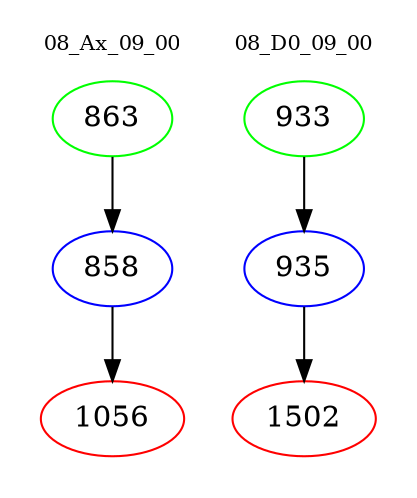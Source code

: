 digraph{
subgraph cluster_0 {
color = white
label = "08_Ax_09_00";
fontsize=10;
T0_863 [label="863", color="green"]
T0_863 -> T0_858 [color="black"]
T0_858 [label="858", color="blue"]
T0_858 -> T0_1056 [color="black"]
T0_1056 [label="1056", color="red"]
}
subgraph cluster_1 {
color = white
label = "08_D0_09_00";
fontsize=10;
T1_933 [label="933", color="green"]
T1_933 -> T1_935 [color="black"]
T1_935 [label="935", color="blue"]
T1_935 -> T1_1502 [color="black"]
T1_1502 [label="1502", color="red"]
}
}

